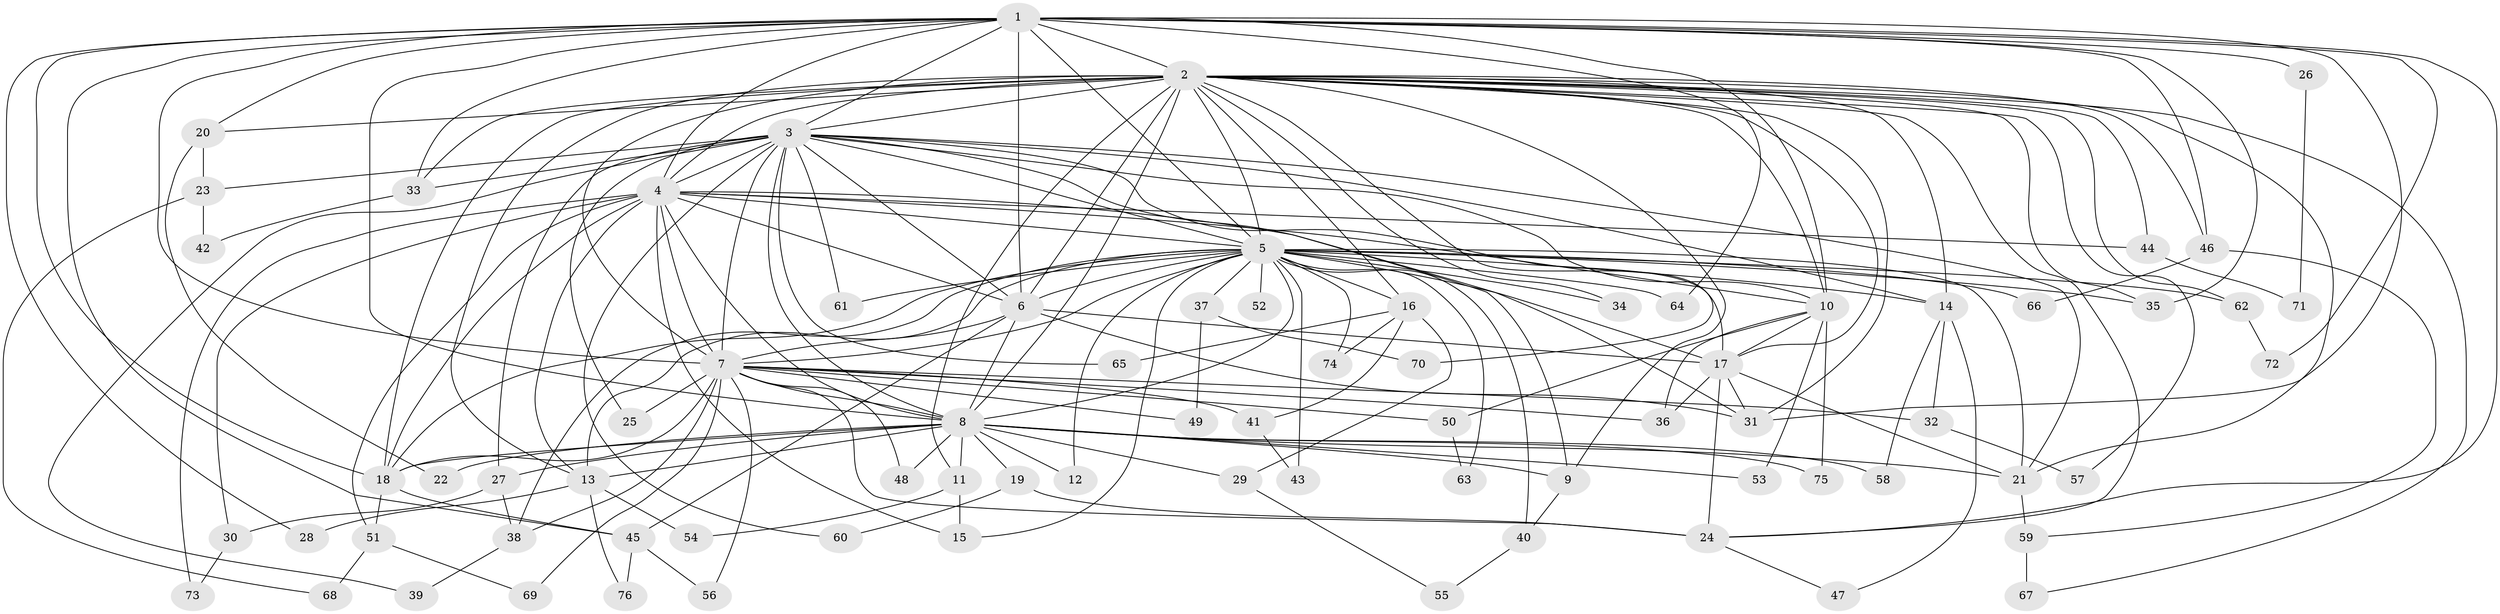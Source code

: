 // original degree distribution, {23: 0.006711409395973154, 48: 0.006711409395973154, 24: 0.006711409395973154, 19: 0.006711409395973154, 38: 0.006711409395973154, 22: 0.013422818791946308, 26: 0.006711409395973154, 14: 0.006711409395973154, 20: 0.006711409395973154, 4: 0.12080536912751678, 8: 0.013422818791946308, 3: 0.19463087248322147, 6: 0.020134228187919462, 2: 0.5369127516778524, 7: 0.006711409395973154, 5: 0.040268456375838924}
// Generated by graph-tools (version 1.1) at 2025/49/03/04/25 22:49:42]
// undirected, 76 vertices, 188 edges
graph export_dot {
  node [color=gray90,style=filled];
  1;
  2;
  3;
  4;
  5;
  6;
  7;
  8;
  9;
  10;
  11;
  12;
  13;
  14;
  15;
  16;
  17;
  18;
  19;
  20;
  21;
  22;
  23;
  24;
  25;
  26;
  27;
  28;
  29;
  30;
  31;
  32;
  33;
  34;
  35;
  36;
  37;
  38;
  39;
  40;
  41;
  42;
  43;
  44;
  45;
  46;
  47;
  48;
  49;
  50;
  51;
  52;
  53;
  54;
  55;
  56;
  57;
  58;
  59;
  60;
  61;
  62;
  63;
  64;
  65;
  66;
  67;
  68;
  69;
  70;
  71;
  72;
  73;
  74;
  75;
  76;
  1 -- 2 [weight=4.999999999999999];
  1 -- 3 [weight=2.0];
  1 -- 4 [weight=2.0];
  1 -- 5 [weight=2.0];
  1 -- 6 [weight=2.0];
  1 -- 7 [weight=2.0];
  1 -- 8 [weight=4.0];
  1 -- 10 [weight=1.0];
  1 -- 18 [weight=1.0];
  1 -- 20 [weight=1.0];
  1 -- 24 [weight=1.0];
  1 -- 26 [weight=2.0];
  1 -- 28 [weight=1.0];
  1 -- 31 [weight=1.0];
  1 -- 33 [weight=1.0];
  1 -- 35 [weight=1.0];
  1 -- 45 [weight=1.0];
  1 -- 46 [weight=1.0];
  1 -- 64 [weight=1.0];
  1 -- 72 [weight=1.0];
  2 -- 3 [weight=1.9999999999999998];
  2 -- 4 [weight=1.9999999999999998];
  2 -- 5 [weight=3.9999999999999996];
  2 -- 6 [weight=2.9999999999999996];
  2 -- 7 [weight=1.9999999999999998];
  2 -- 8 [weight=2.9999999999999996];
  2 -- 9 [weight=0.9999999999999999];
  2 -- 10 [weight=0.9999999999999999];
  2 -- 11 [weight=0.9999999999999999];
  2 -- 13 [weight=0.9999999999999999];
  2 -- 14 [weight=1.9999999999999998];
  2 -- 16 [weight=0.9999999999999999];
  2 -- 17 [weight=2.9999999999999996];
  2 -- 18 [weight=0.9999999999999999];
  2 -- 20 [weight=0.9999999999999999];
  2 -- 21 [weight=1.9999999999999998];
  2 -- 24 [weight=0.9999999999999999];
  2 -- 31 [weight=1.9999999999999998];
  2 -- 33 [weight=2.9999999999999996];
  2 -- 34 [weight=0.9999999999999999];
  2 -- 35 [weight=1.9999999999999998];
  2 -- 44 [weight=0.9999999999999999];
  2 -- 46 [weight=0.9999999999999999];
  2 -- 57 [weight=0.9999999999999999];
  2 -- 62 [weight=0.9999999999999999];
  2 -- 67 [weight=0.9999999999999999];
  2 -- 70 [weight=0.9999999999999999];
  3 -- 4 [weight=1.0];
  3 -- 5 [weight=1.0];
  3 -- 6 [weight=1.0];
  3 -- 7 [weight=1.0];
  3 -- 8 [weight=4.0];
  3 -- 9 [weight=1.0];
  3 -- 10 [weight=1.0];
  3 -- 14 [weight=1.0];
  3 -- 17 [weight=1.0];
  3 -- 21 [weight=1.0];
  3 -- 23 [weight=1.0];
  3 -- 25 [weight=1.0];
  3 -- 27 [weight=1.0];
  3 -- 33 [weight=1.0];
  3 -- 39 [weight=1.0];
  3 -- 60 [weight=1.0];
  3 -- 61 [weight=1.0];
  3 -- 65 [weight=1.0];
  4 -- 5 [weight=2.0];
  4 -- 6 [weight=1.0];
  4 -- 7 [weight=1.0];
  4 -- 8 [weight=3.0];
  4 -- 10 [weight=1.0];
  4 -- 13 [weight=1.0];
  4 -- 15 [weight=1.0];
  4 -- 18 [weight=1.0];
  4 -- 30 [weight=1.0];
  4 -- 31 [weight=1.0];
  4 -- 44 [weight=1.0];
  4 -- 51 [weight=1.0];
  4 -- 73 [weight=1.0];
  5 -- 6 [weight=1.0];
  5 -- 7 [weight=1.0];
  5 -- 8 [weight=3.0];
  5 -- 12 [weight=1.0];
  5 -- 13 [weight=1.0];
  5 -- 14 [weight=2.0];
  5 -- 15 [weight=1.0];
  5 -- 16 [weight=1.0];
  5 -- 17 [weight=1.0];
  5 -- 18 [weight=1.0];
  5 -- 21 [weight=1.0];
  5 -- 34 [weight=1.0];
  5 -- 35 [weight=1.0];
  5 -- 37 [weight=1.0];
  5 -- 38 [weight=1.0];
  5 -- 40 [weight=1.0];
  5 -- 43 [weight=1.0];
  5 -- 52 [weight=1.0];
  5 -- 61 [weight=1.0];
  5 -- 62 [weight=1.0];
  5 -- 63 [weight=1.0];
  5 -- 64 [weight=1.0];
  5 -- 66 [weight=1.0];
  5 -- 74 [weight=1.0];
  6 -- 7 [weight=1.0];
  6 -- 8 [weight=2.0];
  6 -- 17 [weight=8.0];
  6 -- 31 [weight=1.0];
  6 -- 45 [weight=1.0];
  7 -- 8 [weight=3.0];
  7 -- 18 [weight=1.0];
  7 -- 24 [weight=1.0];
  7 -- 25 [weight=1.0];
  7 -- 32 [weight=1.0];
  7 -- 36 [weight=1.0];
  7 -- 38 [weight=2.0];
  7 -- 41 [weight=1.0];
  7 -- 48 [weight=1.0];
  7 -- 49 [weight=1.0];
  7 -- 50 [weight=3.0];
  7 -- 56 [weight=1.0];
  7 -- 69 [weight=1.0];
  8 -- 9 [weight=1.0];
  8 -- 11 [weight=2.0];
  8 -- 12 [weight=1.0];
  8 -- 13 [weight=1.0];
  8 -- 18 [weight=1.0];
  8 -- 19 [weight=2.0];
  8 -- 21 [weight=1.0];
  8 -- 22 [weight=1.0];
  8 -- 27 [weight=1.0];
  8 -- 29 [weight=1.0];
  8 -- 48 [weight=1.0];
  8 -- 53 [weight=1.0];
  8 -- 58 [weight=1.0];
  8 -- 75 [weight=1.0];
  9 -- 40 [weight=1.0];
  10 -- 17 [weight=2.0];
  10 -- 36 [weight=1.0];
  10 -- 50 [weight=1.0];
  10 -- 53 [weight=1.0];
  10 -- 75 [weight=1.0];
  11 -- 15 [weight=1.0];
  11 -- 54 [weight=1.0];
  13 -- 28 [weight=1.0];
  13 -- 54 [weight=1.0];
  13 -- 76 [weight=1.0];
  14 -- 32 [weight=1.0];
  14 -- 47 [weight=1.0];
  14 -- 58 [weight=1.0];
  16 -- 29 [weight=1.0];
  16 -- 41 [weight=1.0];
  16 -- 65 [weight=1.0];
  16 -- 74 [weight=1.0];
  17 -- 21 [weight=1.0];
  17 -- 24 [weight=1.0];
  17 -- 31 [weight=1.0];
  17 -- 36 [weight=1.0];
  18 -- 45 [weight=1.0];
  18 -- 51 [weight=1.0];
  19 -- 24 [weight=1.0];
  19 -- 60 [weight=1.0];
  20 -- 22 [weight=1.0];
  20 -- 23 [weight=1.0];
  21 -- 59 [weight=1.0];
  23 -- 42 [weight=1.0];
  23 -- 68 [weight=1.0];
  24 -- 47 [weight=1.0];
  26 -- 71 [weight=1.0];
  27 -- 30 [weight=1.0];
  27 -- 38 [weight=1.0];
  29 -- 55 [weight=1.0];
  30 -- 73 [weight=1.0];
  32 -- 57 [weight=1.0];
  33 -- 42 [weight=1.0];
  37 -- 49 [weight=1.0];
  37 -- 70 [weight=1.0];
  38 -- 39 [weight=1.0];
  40 -- 55 [weight=1.0];
  41 -- 43 [weight=1.0];
  44 -- 71 [weight=1.0];
  45 -- 56 [weight=1.0];
  45 -- 76 [weight=1.0];
  46 -- 59 [weight=1.0];
  46 -- 66 [weight=1.0];
  50 -- 63 [weight=1.0];
  51 -- 68 [weight=1.0];
  51 -- 69 [weight=1.0];
  59 -- 67 [weight=1.0];
  62 -- 72 [weight=1.0];
}
